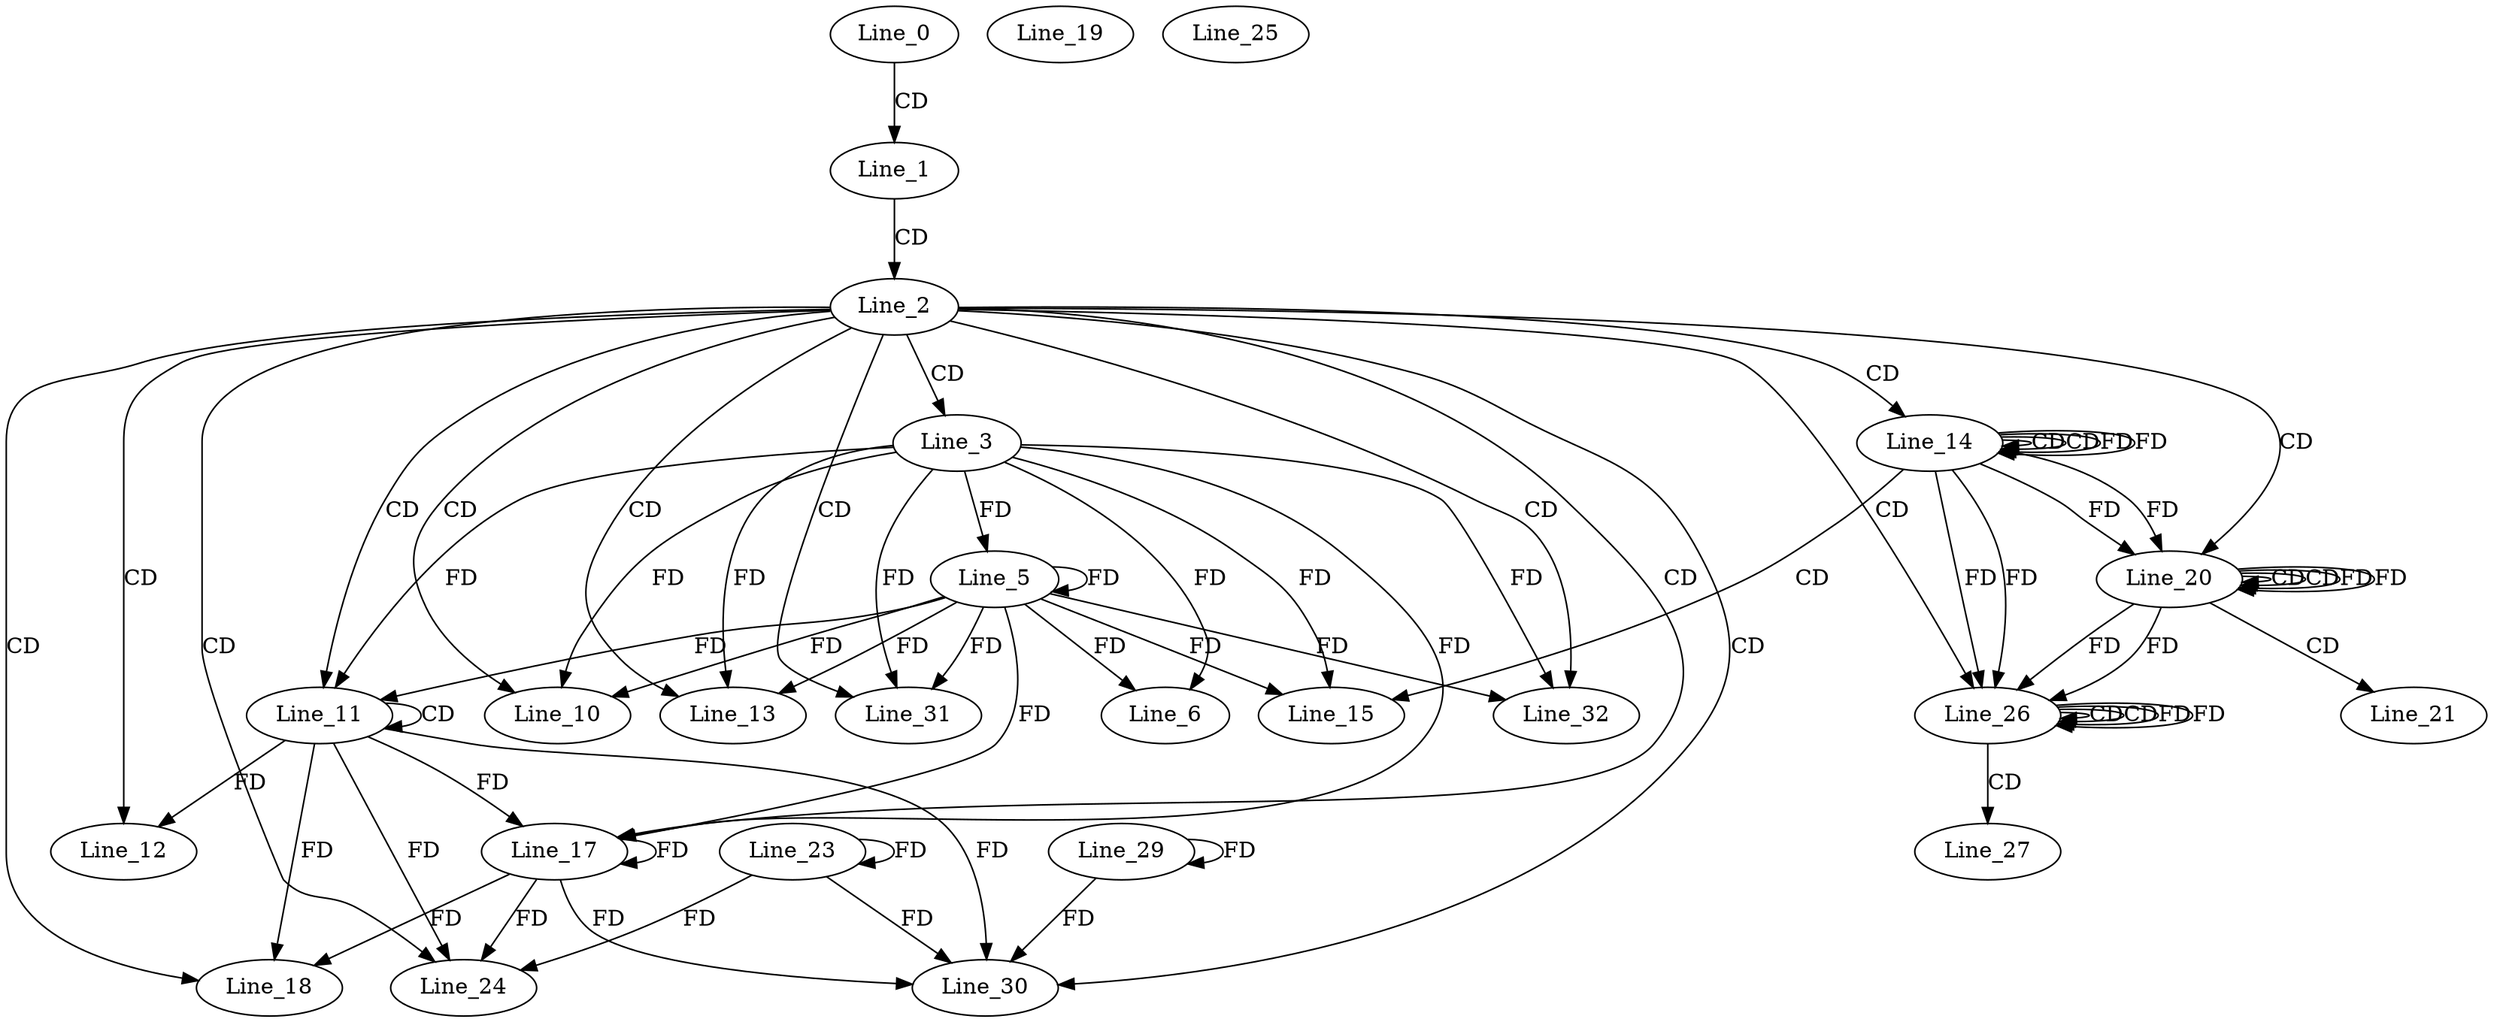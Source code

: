 digraph G {
  Line_0;
  Line_1;
  Line_2;
  Line_3;
  Line_5;
  Line_5;
  Line_6;
  Line_10;
  Line_11;
  Line_11;
  Line_12;
  Line_12;
  Line_13;
  Line_14;
  Line_14;
  Line_14;
  Line_15;
  Line_17;
  Line_17;
  Line_18;
  Line_18;
  Line_19;
  Line_20;
  Line_20;
  Line_20;
  Line_21;
  Line_23;
  Line_23;
  Line_24;
  Line_24;
  Line_25;
  Line_26;
  Line_26;
  Line_26;
  Line_27;
  Line_29;
  Line_29;
  Line_30;
  Line_30;
  Line_31;
  Line_32;
  Line_0 -> Line_1 [ label="CD" ];
  Line_1 -> Line_2 [ label="CD" ];
  Line_2 -> Line_3 [ label="CD" ];
  Line_3 -> Line_5 [ label="FD" ];
  Line_5 -> Line_5 [ label="FD" ];
  Line_3 -> Line_6 [ label="FD" ];
  Line_5 -> Line_6 [ label="FD" ];
  Line_2 -> Line_10 [ label="CD" ];
  Line_3 -> Line_10 [ label="FD" ];
  Line_5 -> Line_10 [ label="FD" ];
  Line_2 -> Line_11 [ label="CD" ];
  Line_11 -> Line_11 [ label="CD" ];
  Line_3 -> Line_11 [ label="FD" ];
  Line_5 -> Line_11 [ label="FD" ];
  Line_2 -> Line_12 [ label="CD" ];
  Line_11 -> Line_12 [ label="FD" ];
  Line_2 -> Line_13 [ label="CD" ];
  Line_3 -> Line_13 [ label="FD" ];
  Line_5 -> Line_13 [ label="FD" ];
  Line_2 -> Line_14 [ label="CD" ];
  Line_14 -> Line_14 [ label="CD" ];
  Line_14 -> Line_14 [ label="CD" ];
  Line_14 -> Line_14 [ label="FD" ];
  Line_14 -> Line_15 [ label="CD" ];
  Line_3 -> Line_15 [ label="FD" ];
  Line_5 -> Line_15 [ label="FD" ];
  Line_2 -> Line_17 [ label="CD" ];
  Line_11 -> Line_17 [ label="FD" ];
  Line_17 -> Line_17 [ label="FD" ];
  Line_3 -> Line_17 [ label="FD" ];
  Line_5 -> Line_17 [ label="FD" ];
  Line_2 -> Line_18 [ label="CD" ];
  Line_11 -> Line_18 [ label="FD" ];
  Line_17 -> Line_18 [ label="FD" ];
  Line_2 -> Line_20 [ label="CD" ];
  Line_20 -> Line_20 [ label="CD" ];
  Line_14 -> Line_20 [ label="FD" ];
  Line_20 -> Line_20 [ label="CD" ];
  Line_20 -> Line_20 [ label="FD" ];
  Line_14 -> Line_20 [ label="FD" ];
  Line_20 -> Line_21 [ label="CD" ];
  Line_23 -> Line_23 [ label="FD" ];
  Line_2 -> Line_24 [ label="CD" ];
  Line_11 -> Line_24 [ label="FD" ];
  Line_17 -> Line_24 [ label="FD" ];
  Line_23 -> Line_24 [ label="FD" ];
  Line_2 -> Line_26 [ label="CD" ];
  Line_26 -> Line_26 [ label="CD" ];
  Line_20 -> Line_26 [ label="FD" ];
  Line_14 -> Line_26 [ label="FD" ];
  Line_26 -> Line_26 [ label="CD" ];
  Line_26 -> Line_26 [ label="FD" ];
  Line_20 -> Line_26 [ label="FD" ];
  Line_14 -> Line_26 [ label="FD" ];
  Line_26 -> Line_27 [ label="CD" ];
  Line_29 -> Line_29 [ label="FD" ];
  Line_2 -> Line_30 [ label="CD" ];
  Line_11 -> Line_30 [ label="FD" ];
  Line_17 -> Line_30 [ label="FD" ];
  Line_23 -> Line_30 [ label="FD" ];
  Line_29 -> Line_30 [ label="FD" ];
  Line_2 -> Line_31 [ label="CD" ];
  Line_3 -> Line_31 [ label="FD" ];
  Line_5 -> Line_31 [ label="FD" ];
  Line_2 -> Line_32 [ label="CD" ];
  Line_3 -> Line_32 [ label="FD" ];
  Line_5 -> Line_32 [ label="FD" ];
  Line_14 -> Line_14 [ label="FD" ];
  Line_20 -> Line_20 [ label="FD" ];
  Line_26 -> Line_26 [ label="FD" ];
}
